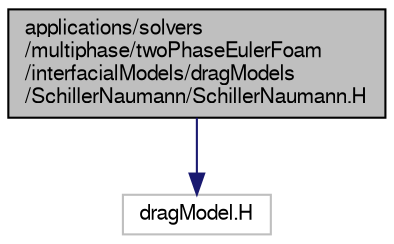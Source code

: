 digraph "applications/solvers/multiphase/twoPhaseEulerFoam/interfacialModels/dragModels/SchillerNaumann/SchillerNaumann.H"
{
  bgcolor="transparent";
  edge [fontname="FreeSans",fontsize="10",labelfontname="FreeSans",labelfontsize="10"];
  node [fontname="FreeSans",fontsize="10",shape=record];
  Node0 [label="applications/solvers\l/multiphase/twoPhaseEulerFoam\l/interfacialModels/dragModels\l/SchillerNaumann/SchillerNaumann.H",height=0.2,width=0.4,color="black", fillcolor="grey75", style="filled", fontcolor="black"];
  Node0 -> Node1 [color="midnightblue",fontsize="10",style="solid",fontname="FreeSans"];
  Node1 [label="dragModel.H",height=0.2,width=0.4,color="grey75"];
}
